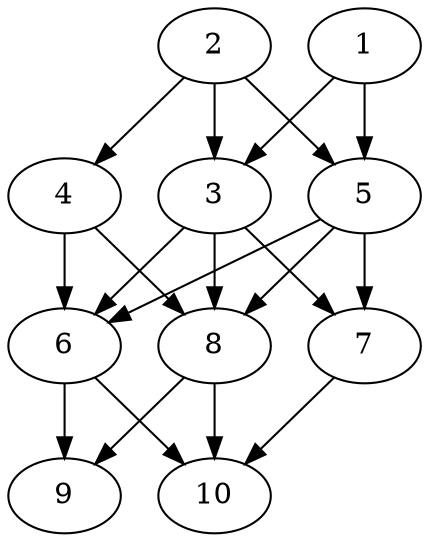 // DAG automatically generated by daggen at Thu Oct  3 13:58:04 2019
// ./daggen --dot -n 10 --ccr 0.4 --fat 0.5 --regular 0.9 --density 0.9 --mindata 5242880 --maxdata 52428800 
digraph G {
  1 [size="87912960", alpha="0.10", expect_size="35165184"] 
  1 -> 3 [size ="35165184"]
  1 -> 5 [size ="35165184"]
  2 [size="38929920", alpha="0.05", expect_size="15571968"] 
  2 -> 3 [size ="15571968"]
  2 -> 4 [size ="15571968"]
  2 -> 5 [size ="15571968"]
  3 [size="70912000", alpha="0.03", expect_size="28364800"] 
  3 -> 6 [size ="28364800"]
  3 -> 7 [size ="28364800"]
  3 -> 8 [size ="28364800"]
  4 [size="98626560", alpha="0.07", expect_size="39450624"] 
  4 -> 6 [size ="39450624"]
  4 -> 8 [size ="39450624"]
  5 [size="116615680", alpha="0.01", expect_size="46646272"] 
  5 -> 6 [size ="46646272"]
  5 -> 7 [size ="46646272"]
  5 -> 8 [size ="46646272"]
  6 [size="113804800", alpha="0.08", expect_size="45521920"] 
  6 -> 9 [size ="45521920"]
  6 -> 10 [size ="45521920"]
  7 [size="90142720", alpha="0.12", expect_size="36057088"] 
  7 -> 10 [size ="36057088"]
  8 [size="22952960", alpha="0.18", expect_size="9181184"] 
  8 -> 9 [size ="9181184"]
  8 -> 10 [size ="9181184"]
  9 [size="67840000", alpha="0.19", expect_size="27136000"] 
  10 [size="96279040", alpha="0.17", expect_size="38511616"] 
}
